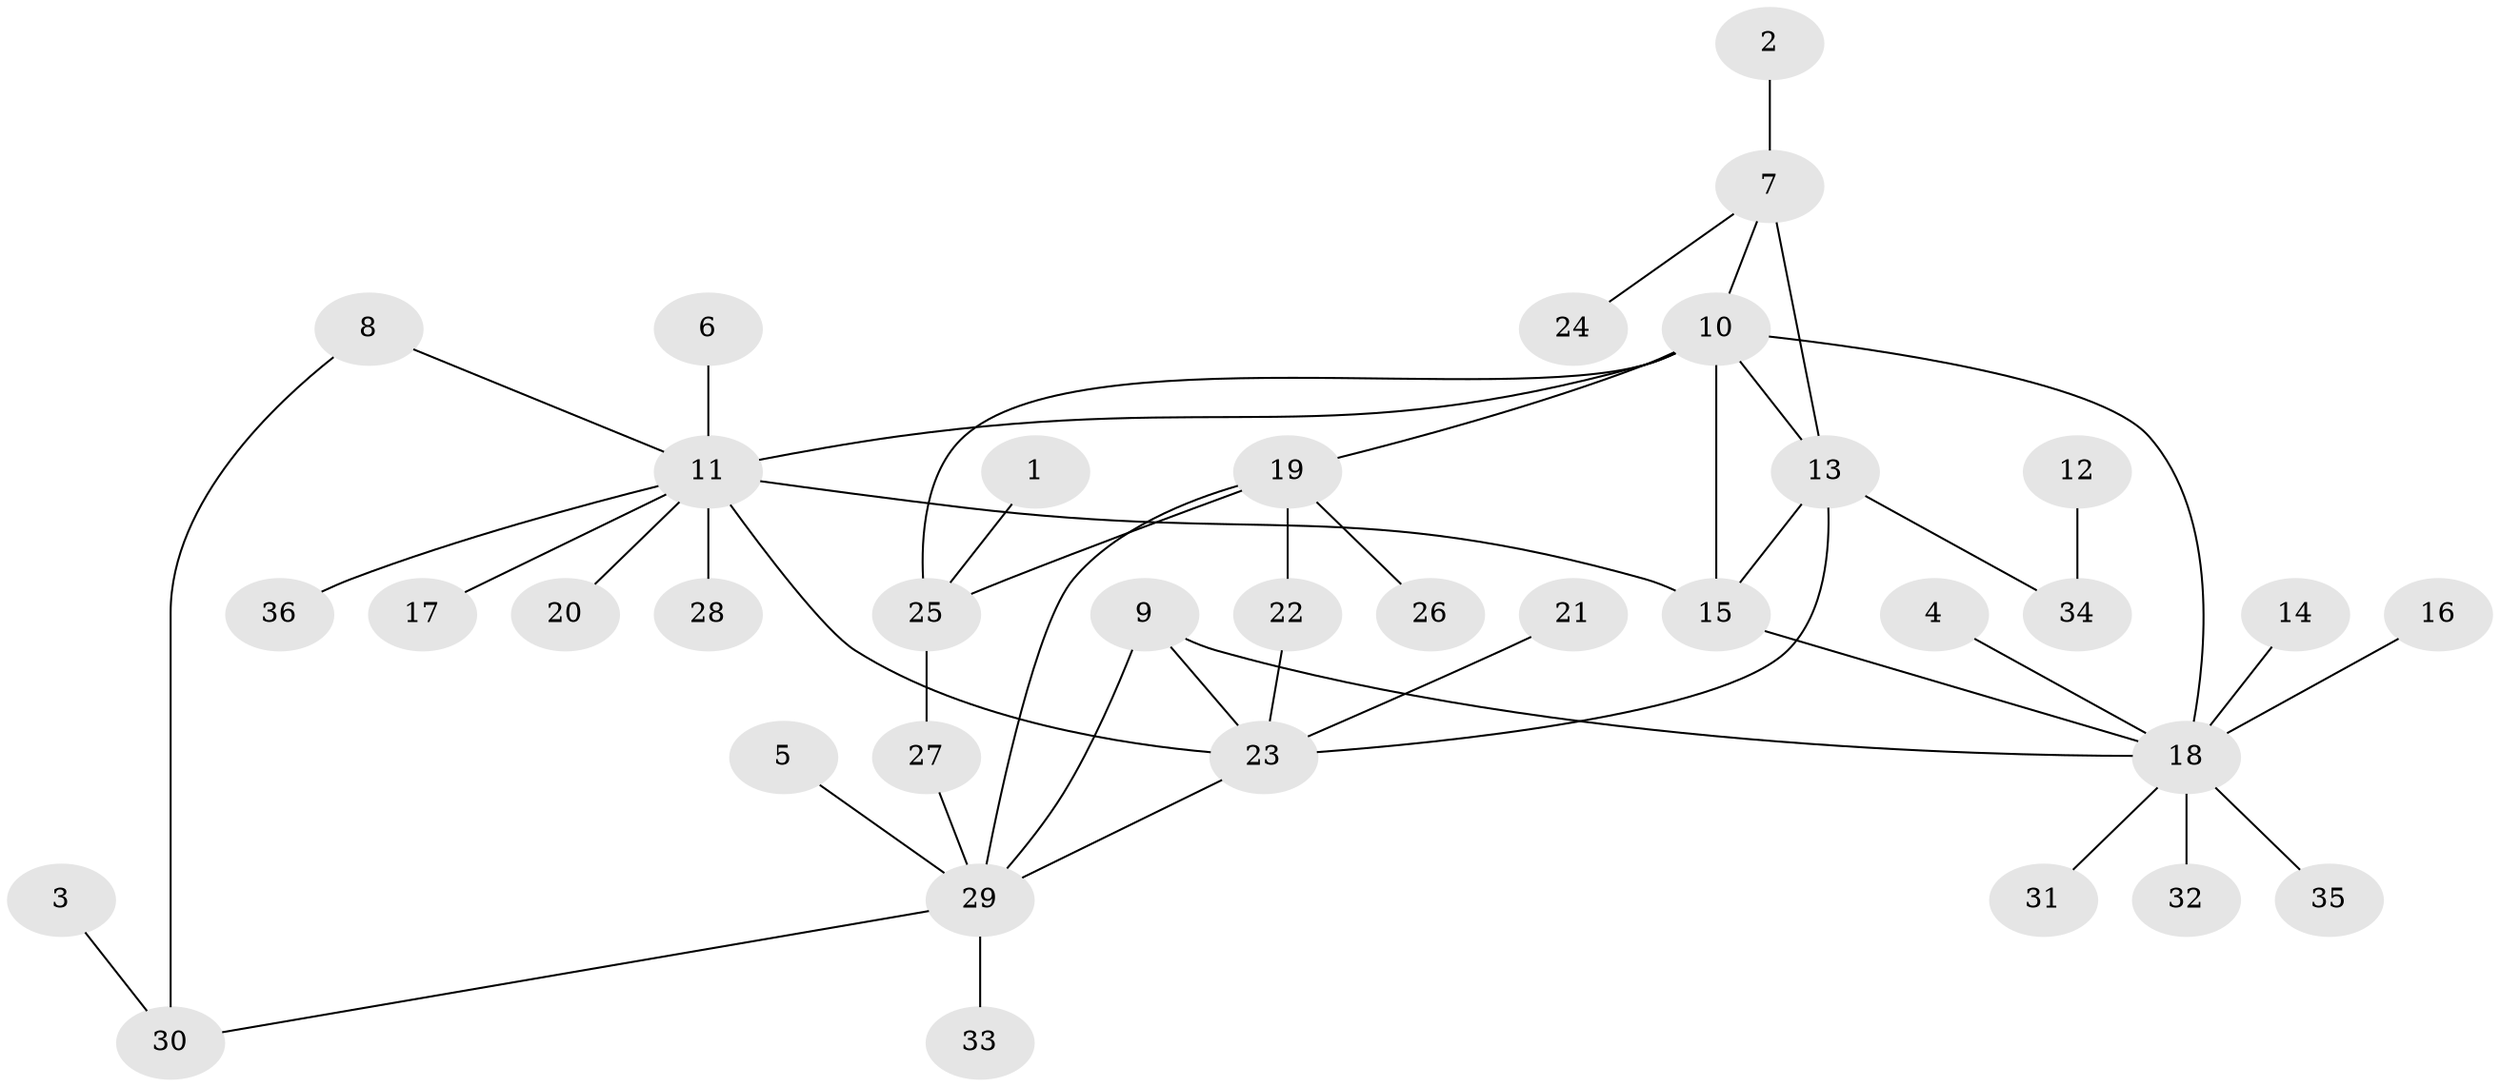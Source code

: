 // original degree distribution, {7: 0.027777777777777776, 2: 0.20833333333333334, 6: 0.05555555555555555, 4: 0.08333333333333333, 12: 0.013888888888888888, 11: 0.013888888888888888, 9: 0.013888888888888888, 5: 0.013888888888888888, 1: 0.5555555555555556, 3: 0.013888888888888888}
// Generated by graph-tools (version 1.1) at 2025/02/03/09/25 03:02:40]
// undirected, 36 vertices, 47 edges
graph export_dot {
graph [start="1"]
  node [color=gray90,style=filled];
  1;
  2;
  3;
  4;
  5;
  6;
  7;
  8;
  9;
  10;
  11;
  12;
  13;
  14;
  15;
  16;
  17;
  18;
  19;
  20;
  21;
  22;
  23;
  24;
  25;
  26;
  27;
  28;
  29;
  30;
  31;
  32;
  33;
  34;
  35;
  36;
  1 -- 25 [weight=1.0];
  2 -- 7 [weight=1.0];
  3 -- 30 [weight=1.0];
  4 -- 18 [weight=1.0];
  5 -- 29 [weight=1.0];
  6 -- 11 [weight=1.0];
  7 -- 10 [weight=1.0];
  7 -- 13 [weight=2.0];
  7 -- 24 [weight=1.0];
  8 -- 11 [weight=1.0];
  8 -- 30 [weight=1.0];
  9 -- 18 [weight=1.0];
  9 -- 23 [weight=1.0];
  9 -- 29 [weight=1.0];
  10 -- 11 [weight=1.0];
  10 -- 13 [weight=1.0];
  10 -- 15 [weight=1.0];
  10 -- 18 [weight=2.0];
  10 -- 19 [weight=1.0];
  10 -- 25 [weight=1.0];
  11 -- 15 [weight=2.0];
  11 -- 17 [weight=1.0];
  11 -- 20 [weight=1.0];
  11 -- 23 [weight=1.0];
  11 -- 28 [weight=1.0];
  11 -- 36 [weight=1.0];
  12 -- 34 [weight=1.0];
  13 -- 15 [weight=1.0];
  13 -- 23 [weight=1.0];
  13 -- 34 [weight=1.0];
  14 -- 18 [weight=1.0];
  15 -- 18 [weight=1.0];
  16 -- 18 [weight=1.0];
  18 -- 31 [weight=1.0];
  18 -- 32 [weight=1.0];
  18 -- 35 [weight=1.0];
  19 -- 22 [weight=1.0];
  19 -- 25 [weight=1.0];
  19 -- 26 [weight=1.0];
  19 -- 29 [weight=1.0];
  21 -- 23 [weight=1.0];
  22 -- 23 [weight=1.0];
  23 -- 29 [weight=1.0];
  25 -- 27 [weight=1.0];
  27 -- 29 [weight=1.0];
  29 -- 30 [weight=1.0];
  29 -- 33 [weight=1.0];
}
